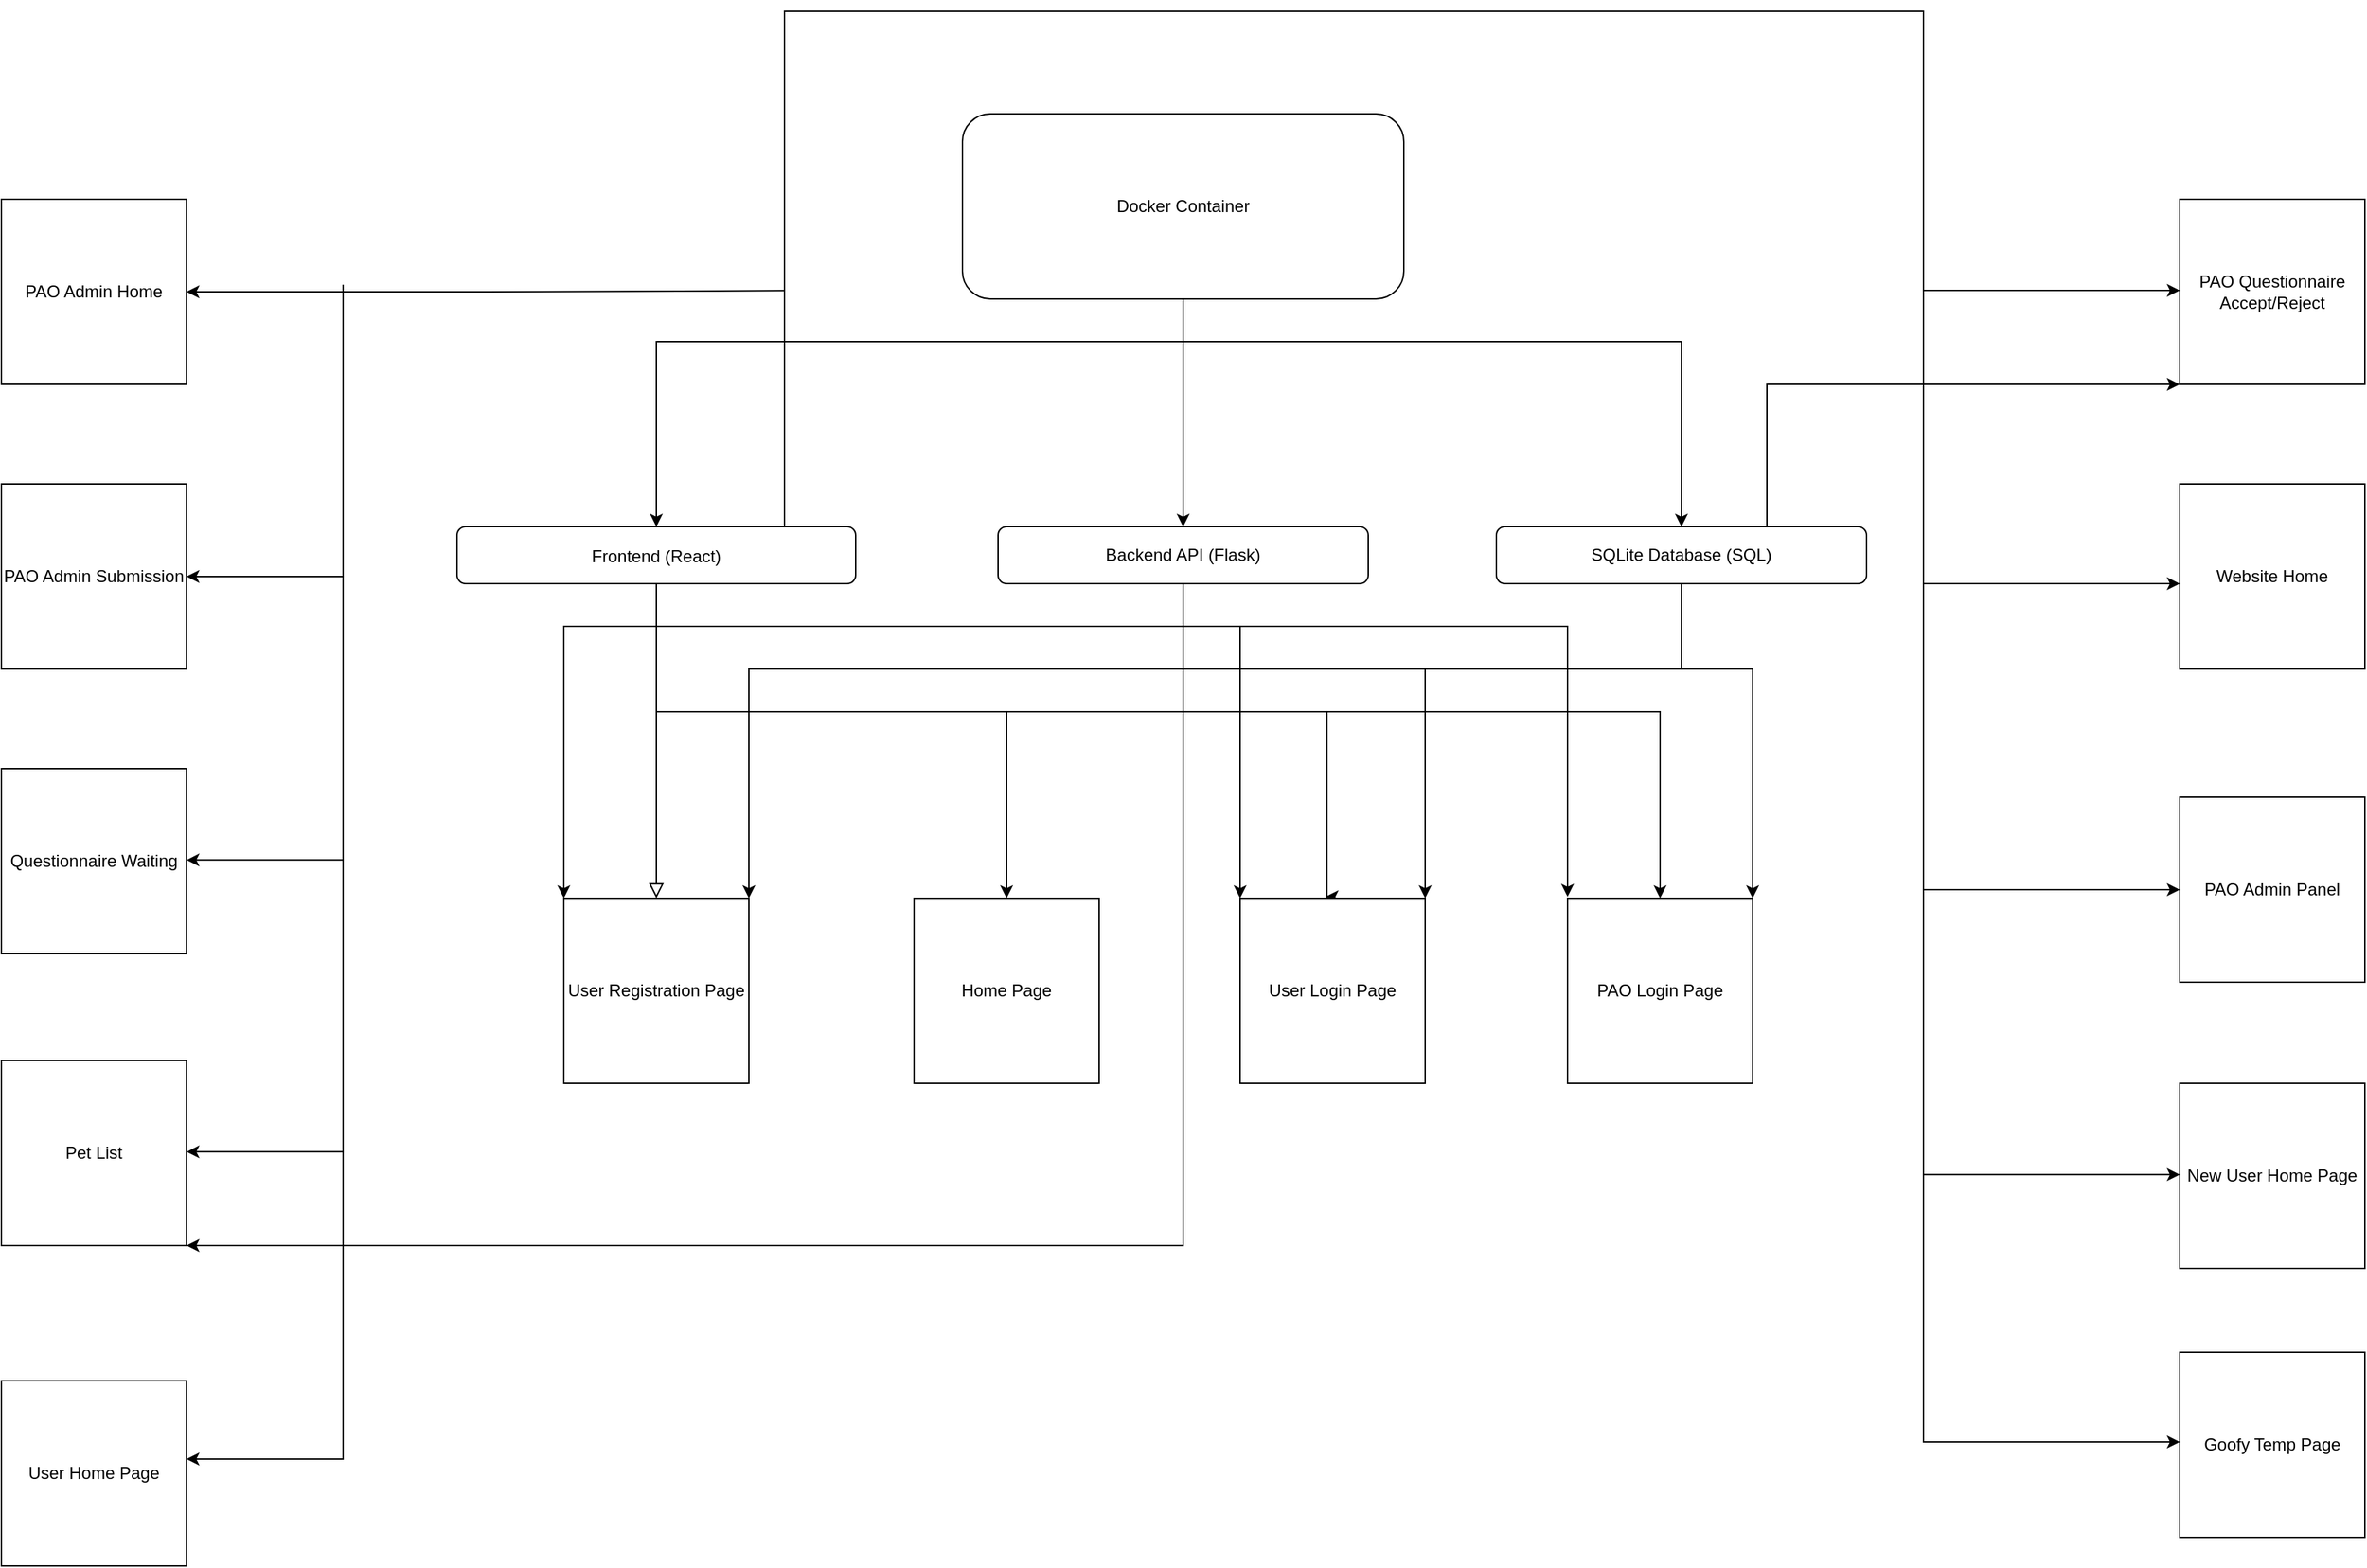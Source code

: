 <mxfile version="24.8.2">
  <diagram id="C5RBs43oDa-KdzZeNtuy" name="Page-1">
    <mxGraphModel grid="1" page="1" gridSize="10" guides="1" tooltips="1" connect="1" arrows="1" fold="1" pageScale="1" pageWidth="827" pageHeight="1169" math="0" shadow="0">
      <root>
        <mxCell id="WIyWlLk6GJQsqaUBKTNV-0" />
        <mxCell id="WIyWlLk6GJQsqaUBKTNV-1" parent="WIyWlLk6GJQsqaUBKTNV-0" />
        <mxCell id="WIyWlLk6GJQsqaUBKTNV-2" value="" style="rounded=0;html=1;jettySize=auto;orthogonalLoop=1;fontSize=11;endArrow=block;endFill=0;endSize=8;strokeWidth=1;shadow=0;labelBackgroundColor=none;edgeStyle=orthogonalEdgeStyle;entryX=0.5;entryY=0;entryDx=0;entryDy=0;" edge="1" parent="WIyWlLk6GJQsqaUBKTNV-1" source="WIyWlLk6GJQsqaUBKTNV-3" target="TJXBcUdPVtNGZC_TJ2o9-9">
          <mxGeometry relative="1" as="geometry">
            <mxPoint x="378" y="170" as="targetPoint" />
            <Array as="points">
              <mxPoint x="380" y="230" />
              <mxPoint x="380" y="230" />
            </Array>
          </mxGeometry>
        </mxCell>
        <mxCell id="7ZxIX56gei3QFjoK8vcH-0" style="edgeStyle=orthogonalEdgeStyle;rounded=0;orthogonalLoop=1;jettySize=auto;html=1;exitX=0.5;exitY=1;exitDx=0;exitDy=0;entryX=0.5;entryY=0;entryDx=0;entryDy=0;" edge="1" parent="WIyWlLk6GJQsqaUBKTNV-1" source="WIyWlLk6GJQsqaUBKTNV-3" target="TJXBcUdPVtNGZC_TJ2o9-12">
          <mxGeometry relative="1" as="geometry">
            <mxPoint x="1070" y="210" as="targetPoint" />
            <Array as="points">
              <mxPoint x="380" y="210" />
              <mxPoint x="1085" y="210" />
            </Array>
          </mxGeometry>
        </mxCell>
        <mxCell id="7ZxIX56gei3QFjoK8vcH-6" style="edgeStyle=orthogonalEdgeStyle;rounded=0;orthogonalLoop=1;jettySize=auto;html=1;exitX=0.5;exitY=1;exitDx=0;exitDy=0;entryX=0.5;entryY=0;entryDx=0;entryDy=0;" edge="1" parent="WIyWlLk6GJQsqaUBKTNV-1" source="WIyWlLk6GJQsqaUBKTNV-3" target="TJXBcUdPVtNGZC_TJ2o9-10">
          <mxGeometry relative="1" as="geometry">
            <mxPoint x="630" y="300" as="targetPoint" />
            <Array as="points">
              <mxPoint x="380" y="210" />
              <mxPoint x="626" y="210" />
            </Array>
          </mxGeometry>
        </mxCell>
        <mxCell id="7ZxIX56gei3QFjoK8vcH-7" style="edgeStyle=orthogonalEdgeStyle;rounded=0;orthogonalLoop=1;jettySize=auto;html=1;exitX=0.5;exitY=1;exitDx=0;exitDy=0;" edge="1" parent="WIyWlLk6GJQsqaUBKTNV-1" source="WIyWlLk6GJQsqaUBKTNV-3">
          <mxGeometry relative="1" as="geometry">
            <mxPoint x="850" y="340" as="targetPoint" />
            <Array as="points">
              <mxPoint x="380" y="210" />
              <mxPoint x="851" y="210" />
              <mxPoint x="851" y="340" />
            </Array>
          </mxGeometry>
        </mxCell>
        <mxCell id="7ZxIX56gei3QFjoK8vcH-33" style="edgeStyle=orthogonalEdgeStyle;rounded=0;orthogonalLoop=1;jettySize=auto;html=1;exitX=1;exitY=0.5;exitDx=0;exitDy=0;entryX=0;entryY=0.5;entryDx=0;entryDy=0;" edge="1" parent="WIyWlLk6GJQsqaUBKTNV-1">
          <mxGeometry relative="1" as="geometry">
            <mxPoint x="1450.0" y="723.0" as="targetPoint" />
            <mxPoint x="520.0" y="98" as="sourcePoint" />
            <Array as="points">
              <mxPoint x="470" y="98" />
              <mxPoint x="470" y="-282" />
              <mxPoint x="1270" y="-282" />
              <mxPoint x="1270" y="723" />
            </Array>
          </mxGeometry>
        </mxCell>
        <mxCell id="WIyWlLk6GJQsqaUBKTNV-3" value="&lt;p style=&quot;margin: 0px; font-style: normal; font-variant-caps: normal; font-stretch: normal; line-height: normal; font-size-adjust: none; font-kerning: auto; font-variant-alternates: normal; font-variant-ligatures: normal; font-variant-numeric: normal; font-variant-east-asian: normal; font-variant-position: normal; font-variant-emoji: normal; font-feature-settings: normal; font-optical-sizing: auto; font-variation-settings: normal;&quot;&gt;Frontend (React)&lt;/p&gt;" style="rounded=1;whiteSpace=wrap;html=1;fontSize=12;glass=0;strokeWidth=1;shadow=0;" vertex="1" parent="WIyWlLk6GJQsqaUBKTNV-1">
          <mxGeometry x="240" y="80" width="280" height="40" as="geometry" />
        </mxCell>
        <mxCell id="7ZxIX56gei3QFjoK8vcH-10" style="edgeStyle=orthogonalEdgeStyle;rounded=0;orthogonalLoop=1;jettySize=auto;html=1;exitX=0.5;exitY=1;exitDx=0;exitDy=0;entryX=0;entryY=0;entryDx=0;entryDy=0;" edge="1" parent="WIyWlLk6GJQsqaUBKTNV-1" source="TJXBcUdPVtNGZC_TJ2o9-2" target="TJXBcUdPVtNGZC_TJ2o9-9">
          <mxGeometry relative="1" as="geometry">
            <mxPoint x="320" y="340" as="targetPoint" />
            <Array as="points">
              <mxPoint x="750" y="150" />
              <mxPoint x="315" y="150" />
            </Array>
          </mxGeometry>
        </mxCell>
        <mxCell id="7ZxIX56gei3QFjoK8vcH-12" style="edgeStyle=orthogonalEdgeStyle;rounded=0;orthogonalLoop=1;jettySize=auto;html=1;exitX=0.5;exitY=1;exitDx=0;exitDy=0;entryX=0;entryY=0;entryDx=0;entryDy=0;" edge="1" parent="WIyWlLk6GJQsqaUBKTNV-1" source="TJXBcUdPVtNGZC_TJ2o9-2" target="TJXBcUdPVtNGZC_TJ2o9-11">
          <mxGeometry relative="1" as="geometry">
            <mxPoint x="800" y="340" as="targetPoint" />
            <Array as="points">
              <mxPoint x="750" y="150" />
              <mxPoint x="790" y="150" />
            </Array>
          </mxGeometry>
        </mxCell>
        <mxCell id="7ZxIX56gei3QFjoK8vcH-13" style="edgeStyle=orthogonalEdgeStyle;rounded=0;orthogonalLoop=1;jettySize=auto;html=1;exitX=0.5;exitY=1;exitDx=0;exitDy=0;" edge="1" parent="WIyWlLk6GJQsqaUBKTNV-1" source="TJXBcUdPVtNGZC_TJ2o9-2">
          <mxGeometry relative="1" as="geometry">
            <mxPoint x="1020" y="340" as="targetPoint" />
            <Array as="points">
              <mxPoint x="750" y="150" />
              <mxPoint x="1020" y="150" />
            </Array>
          </mxGeometry>
        </mxCell>
        <mxCell id="7ZxIX56gei3QFjoK8vcH-46" style="edgeStyle=orthogonalEdgeStyle;rounded=0;orthogonalLoop=1;jettySize=auto;html=1;exitX=0.5;exitY=1;exitDx=0;exitDy=0;entryX=1;entryY=1;entryDx=0;entryDy=0;" edge="1" parent="WIyWlLk6GJQsqaUBKTNV-1" source="TJXBcUdPVtNGZC_TJ2o9-2" target="TJXBcUdPVtNGZC_TJ2o9-15">
          <mxGeometry relative="1" as="geometry">
            <mxPoint x="750" y="590" as="targetPoint" />
            <Array as="points">
              <mxPoint x="750" y="585" />
            </Array>
          </mxGeometry>
        </mxCell>
        <mxCell id="TJXBcUdPVtNGZC_TJ2o9-2" value="Backend API (Flask)" style="rounded=1;whiteSpace=wrap;html=1;" vertex="1" parent="WIyWlLk6GJQsqaUBKTNV-1">
          <mxGeometry x="620" y="80" width="260" height="40" as="geometry" />
        </mxCell>
        <mxCell id="7ZxIX56gei3QFjoK8vcH-18" style="edgeStyle=orthogonalEdgeStyle;rounded=0;orthogonalLoop=1;jettySize=auto;html=1;exitX=0.5;exitY=1;exitDx=0;exitDy=0;entryX=1;entryY=0;entryDx=0;entryDy=0;" edge="1" parent="WIyWlLk6GJQsqaUBKTNV-1" source="TJXBcUdPVtNGZC_TJ2o9-3" target="TJXBcUdPVtNGZC_TJ2o9-9">
          <mxGeometry relative="1" as="geometry">
            <Array as="points">
              <mxPoint x="1100" y="180" />
              <mxPoint x="445" y="180" />
            </Array>
          </mxGeometry>
        </mxCell>
        <mxCell id="7ZxIX56gei3QFjoK8vcH-19" style="edgeStyle=orthogonalEdgeStyle;rounded=0;orthogonalLoop=1;jettySize=auto;html=1;entryX=1;entryY=0;entryDx=0;entryDy=0;" edge="1" parent="WIyWlLk6GJQsqaUBKTNV-1" source="TJXBcUdPVtNGZC_TJ2o9-3" target="TJXBcUdPVtNGZC_TJ2o9-11">
          <mxGeometry relative="1" as="geometry">
            <Array as="points">
              <mxPoint x="1100" y="180" />
              <mxPoint x="920" y="180" />
            </Array>
          </mxGeometry>
        </mxCell>
        <mxCell id="7ZxIX56gei3QFjoK8vcH-20" style="edgeStyle=orthogonalEdgeStyle;rounded=0;orthogonalLoop=1;jettySize=auto;html=1;exitX=0.5;exitY=1;exitDx=0;exitDy=0;entryX=1;entryY=0;entryDx=0;entryDy=0;" edge="1" parent="WIyWlLk6GJQsqaUBKTNV-1" source="TJXBcUdPVtNGZC_TJ2o9-3" target="TJXBcUdPVtNGZC_TJ2o9-12">
          <mxGeometry relative="1" as="geometry">
            <Array as="points">
              <mxPoint x="1100" y="180" />
              <mxPoint x="1150" y="180" />
            </Array>
          </mxGeometry>
        </mxCell>
        <mxCell id="7ZxIX56gei3QFjoK8vcH-47" style="edgeStyle=orthogonalEdgeStyle;rounded=0;orthogonalLoop=1;jettySize=auto;html=1;exitX=1;exitY=0.5;exitDx=0;exitDy=0;entryX=0;entryY=1;entryDx=0;entryDy=0;" edge="1" parent="WIyWlLk6GJQsqaUBKTNV-1" source="TJXBcUdPVtNGZC_TJ2o9-3" target="7ZxIX56gei3QFjoK8vcH-22">
          <mxGeometry relative="1" as="geometry">
            <mxPoint x="1250.0" y="-20" as="targetPoint" />
            <Array as="points">
              <mxPoint x="1160" y="100" />
              <mxPoint x="1160" y="-20" />
            </Array>
          </mxGeometry>
        </mxCell>
        <mxCell id="TJXBcUdPVtNGZC_TJ2o9-3" value="SQLite Database (SQL)" style="rounded=1;whiteSpace=wrap;html=1;" vertex="1" parent="WIyWlLk6GJQsqaUBKTNV-1">
          <mxGeometry x="970" y="80" width="260" height="40" as="geometry" />
        </mxCell>
        <mxCell id="TJXBcUdPVtNGZC_TJ2o9-6" style="edgeStyle=orthogonalEdgeStyle;rounded=0;orthogonalLoop=1;jettySize=auto;html=1;entryX=0.5;entryY=0;entryDx=0;entryDy=0;" edge="1" parent="WIyWlLk6GJQsqaUBKTNV-1" source="TJXBcUdPVtNGZC_TJ2o9-5" target="WIyWlLk6GJQsqaUBKTNV-3">
          <mxGeometry relative="1" as="geometry">
            <Array as="points">
              <mxPoint x="750" y="-50" />
              <mxPoint x="380" y="-50" />
            </Array>
          </mxGeometry>
        </mxCell>
        <mxCell id="TJXBcUdPVtNGZC_TJ2o9-7" style="edgeStyle=orthogonalEdgeStyle;rounded=0;orthogonalLoop=1;jettySize=auto;html=1;entryX=0.5;entryY=0;entryDx=0;entryDy=0;" edge="1" parent="WIyWlLk6GJQsqaUBKTNV-1" source="TJXBcUdPVtNGZC_TJ2o9-5" target="TJXBcUdPVtNGZC_TJ2o9-2">
          <mxGeometry relative="1" as="geometry" />
        </mxCell>
        <mxCell id="TJXBcUdPVtNGZC_TJ2o9-8" style="edgeStyle=orthogonalEdgeStyle;rounded=0;orthogonalLoop=1;jettySize=auto;html=1;entryX=0.5;entryY=0;entryDx=0;entryDy=0;" edge="1" parent="WIyWlLk6GJQsqaUBKTNV-1" source="TJXBcUdPVtNGZC_TJ2o9-5" target="TJXBcUdPVtNGZC_TJ2o9-3">
          <mxGeometry relative="1" as="geometry">
            <Array as="points">
              <mxPoint x="750" y="-50" />
              <mxPoint x="1100" y="-50" />
            </Array>
          </mxGeometry>
        </mxCell>
        <mxCell id="TJXBcUdPVtNGZC_TJ2o9-5" value="Docker Container" style="rounded=1;whiteSpace=wrap;html=1;" vertex="1" parent="WIyWlLk6GJQsqaUBKTNV-1">
          <mxGeometry x="595" y="-210" width="310" height="130" as="geometry" />
        </mxCell>
        <mxCell id="TJXBcUdPVtNGZC_TJ2o9-9" value="User Registration Page" style="whiteSpace=wrap;html=1;aspect=fixed;" vertex="1" parent="WIyWlLk6GJQsqaUBKTNV-1">
          <mxGeometry x="315" y="341" width="130" height="130" as="geometry" />
        </mxCell>
        <mxCell id="TJXBcUdPVtNGZC_TJ2o9-10" value="Home Page" style="whiteSpace=wrap;html=1;aspect=fixed;" vertex="1" parent="WIyWlLk6GJQsqaUBKTNV-1">
          <mxGeometry x="561" y="341" width="130" height="130" as="geometry" />
        </mxCell>
        <mxCell id="TJXBcUdPVtNGZC_TJ2o9-11" value="User Login Page" style="whiteSpace=wrap;html=1;aspect=fixed;" vertex="1" parent="WIyWlLk6GJQsqaUBKTNV-1">
          <mxGeometry x="790" y="341" width="130" height="130" as="geometry" />
        </mxCell>
        <mxCell id="TJXBcUdPVtNGZC_TJ2o9-12" value="PAO Login Page" style="whiteSpace=wrap;html=1;aspect=fixed;" vertex="1" parent="WIyWlLk6GJQsqaUBKTNV-1">
          <mxGeometry x="1020" y="341" width="130" height="130" as="geometry" />
        </mxCell>
        <mxCell id="TJXBcUdPVtNGZC_TJ2o9-14" value="Website Home" style="whiteSpace=wrap;html=1;aspect=fixed;" vertex="1" parent="WIyWlLk6GJQsqaUBKTNV-1">
          <mxGeometry x="1450" y="50" width="130" height="130" as="geometry" />
        </mxCell>
        <mxCell id="TJXBcUdPVtNGZC_TJ2o9-15" value="Pet List" style="whiteSpace=wrap;html=1;aspect=fixed;" vertex="1" parent="WIyWlLk6GJQsqaUBKTNV-1">
          <mxGeometry x="-80" y="455" width="130" height="130" as="geometry" />
        </mxCell>
        <mxCell id="TJXBcUdPVtNGZC_TJ2o9-16" value="PAO Admin Panel" style="whiteSpace=wrap;html=1;aspect=fixed;" vertex="1" parent="WIyWlLk6GJQsqaUBKTNV-1">
          <mxGeometry x="1450" y="270" width="130" height="130" as="geometry" />
        </mxCell>
        <mxCell id="7ZxIX56gei3QFjoK8vcH-21" value="New User Home Page" style="whiteSpace=wrap;html=1;aspect=fixed;" vertex="1" parent="WIyWlLk6GJQsqaUBKTNV-1">
          <mxGeometry x="1450" y="471" width="130" height="130" as="geometry" />
        </mxCell>
        <mxCell id="7ZxIX56gei3QFjoK8vcH-22" value="PAO Questionnaire Accept/Reject" style="whiteSpace=wrap;html=1;aspect=fixed;" vertex="1" parent="WIyWlLk6GJQsqaUBKTNV-1">
          <mxGeometry x="1450" y="-150" width="130" height="130" as="geometry" />
        </mxCell>
        <mxCell id="7ZxIX56gei3QFjoK8vcH-23" value="PAO Admin Home" style="whiteSpace=wrap;html=1;aspect=fixed;" vertex="1" parent="WIyWlLk6GJQsqaUBKTNV-1">
          <mxGeometry x="-80" y="-150" width="130" height="130" as="geometry" />
        </mxCell>
        <mxCell id="7ZxIX56gei3QFjoK8vcH-24" value="PAO Admin Submission" style="whiteSpace=wrap;html=1;aspect=fixed;" vertex="1" parent="WIyWlLk6GJQsqaUBKTNV-1">
          <mxGeometry x="-80" y="50" width="130" height="130" as="geometry" />
        </mxCell>
        <mxCell id="7ZxIX56gei3QFjoK8vcH-26" value="Questionnaire Waiting" style="whiteSpace=wrap;html=1;aspect=fixed;" vertex="1" parent="WIyWlLk6GJQsqaUBKTNV-1">
          <mxGeometry x="-80" y="250" width="130" height="130" as="geometry" />
        </mxCell>
        <mxCell id="7ZxIX56gei3QFjoK8vcH-27" value="User Home Page" style="whiteSpace=wrap;html=1;aspect=fixed;" vertex="1" parent="WIyWlLk6GJQsqaUBKTNV-1">
          <mxGeometry x="-80" y="680" width="130" height="130" as="geometry" />
        </mxCell>
        <mxCell id="7ZxIX56gei3QFjoK8vcH-28" value="Goofy Temp Page" style="whiteSpace=wrap;html=1;aspect=fixed;" vertex="1" parent="WIyWlLk6GJQsqaUBKTNV-1">
          <mxGeometry x="1450" y="660" width="130" height="130" as="geometry" />
        </mxCell>
        <mxCell id="7ZxIX56gei3QFjoK8vcH-34" value="" style="endArrow=classic;html=1;rounded=0;entryX=0;entryY=0.5;entryDx=0;entryDy=0;" edge="1" parent="WIyWlLk6GJQsqaUBKTNV-1" target="TJXBcUdPVtNGZC_TJ2o9-16">
          <mxGeometry width="50" height="50" relative="1" as="geometry">
            <mxPoint x="1270" y="335" as="sourcePoint" />
            <mxPoint x="2010" y="280" as="targetPoint" />
          </mxGeometry>
        </mxCell>
        <mxCell id="7ZxIX56gei3QFjoK8vcH-35" value="" style="endArrow=classic;html=1;rounded=0;entryX=0;entryY=0.5;entryDx=0;entryDy=0;" edge="1" parent="WIyWlLk6GJQsqaUBKTNV-1">
          <mxGeometry width="50" height="50" relative="1" as="geometry">
            <mxPoint x="1270" y="535.17" as="sourcePoint" />
            <mxPoint x="1450" y="535.17" as="targetPoint" />
          </mxGeometry>
        </mxCell>
        <mxCell id="7ZxIX56gei3QFjoK8vcH-36" value="&lt;span style=&quot;caret-color: rgba(0, 0, 0, 0); color: rgba(0, 0, 0, 0); font-family: monospace; font-size: 0px; text-align: start; background-color: rgb(251, 251, 251);&quot;&gt;%3CmxGraphModel%3E%3Croot%3E%3CmxCell%20id%3D%220%22%2F%3E%3CmxCell%20id%3D%221%22%20parent%3D%220%22%2F%3E%3CmxCell%20id%3D%222%22%20value%3D%22%22%20style%3D%22endArrow%3Dclassic%3Bhtml%3D1%3Brounded%3D0%3BentryX%3D0%3BentryY%3D0.5%3BentryDx%3D0%3BentryDy%3D0%3B%22%20edge%3D%221%22%20parent%3D%221%22%3E%3CmxGeometry%20width%3D%2250%22%20height%3D%2250%22%20relative%3D%221%22%20as%3D%22geometry%22%3E%3CmxPoint%20x%3D%221270%22%20y%3D%22335%22%20as%3D%22sourcePoint%22%2F%3E%3CmxPoint%20x%3D%221450%22%20y%3D%22335%22%20as%3D%22targetPoint%22%2F%3E%3C%2FmxGeometry%3E%3C%2FmxCell%3E%3C%2Froot%3E%3C%2FmxGraphModel%3E&lt;/span&gt;" style="endArrow=classic;html=1;rounded=0;entryX=0;entryY=0.5;entryDx=0;entryDy=0;" edge="1" parent="WIyWlLk6GJQsqaUBKTNV-1">
          <mxGeometry width="50" height="50" relative="1" as="geometry">
            <mxPoint x="1270" y="120" as="sourcePoint" />
            <mxPoint x="1450" y="120" as="targetPoint" />
          </mxGeometry>
        </mxCell>
        <mxCell id="7ZxIX56gei3QFjoK8vcH-37" value="&lt;span style=&quot;caret-color: rgba(0, 0, 0, 0); color: rgba(0, 0, 0, 0); font-family: monospace; font-size: 0px; text-align: start; background-color: rgb(251, 251, 251);&quot;&gt;%3CmxGraphModel%3E%3Croot%3E%3CmxCell%20id%3D%220%22%2F%3E%3CmxCell%20id%3D%221%22%20parent%3D%220%22%2F%3E%3CmxCell%20id%3D%222%22%20value%3D%22%22%20style%3D%22endArrow%3Dclassic%3Bhtml%3D1%3Brounded%3D0%3BentryX%3D0%3BentryY%3D0.5%3BentryDx%3D0%3BentryDy%3D0%3B%22%20edge%3D%221%22%20parent%3D%221%22%3E%3CmxGeometry%20width%3D%2250%22%20height%3D%2250%22%20relative%3D%221%22%20as%3D%22geometry%22%3E%3CmxPoint%20x%3D%221270%22%20y%3D%22335%22%20as%3D%22sourcePoint%22%2F%3E%3CmxPoint%20x%3D%221450%22%20y%3D%22335%22%20as%3D%22targetPoint%22%2F%3E%3C%2FmxGeometry%3E%3C%2FmxCell%3E%3C%2Froot%3E%3C%2FmxGraphModel%3E&lt;/span&gt;" style="endArrow=classic;html=1;rounded=0;entryX=0;entryY=0.5;entryDx=0;entryDy=0;" edge="1" parent="WIyWlLk6GJQsqaUBKTNV-1">
          <mxGeometry width="50" height="50" relative="1" as="geometry">
            <mxPoint x="1270" y="-86" as="sourcePoint" />
            <mxPoint x="1450" y="-86" as="targetPoint" />
          </mxGeometry>
        </mxCell>
        <mxCell id="7ZxIX56gei3QFjoK8vcH-38" value="" style="endArrow=classic;html=1;rounded=0;" edge="1" parent="WIyWlLk6GJQsqaUBKTNV-1">
          <mxGeometry width="50" height="50" relative="1" as="geometry">
            <mxPoint x="470" y="-85.83" as="sourcePoint" />
            <mxPoint x="50" y="-85" as="targetPoint" />
            <Array as="points">
              <mxPoint x="260" y="-85" />
              <mxPoint x="160" y="-85" />
            </Array>
          </mxGeometry>
        </mxCell>
        <mxCell id="7ZxIX56gei3QFjoK8vcH-40" value="" style="endArrow=classic;html=1;rounded=0;entryX=1;entryY=0.5;entryDx=0;entryDy=0;" edge="1" parent="WIyWlLk6GJQsqaUBKTNV-1">
          <mxGeometry width="50" height="50" relative="1" as="geometry">
            <mxPoint x="160" y="-90" as="sourcePoint" />
            <mxPoint x="50" y="735" as="targetPoint" />
            <Array as="points">
              <mxPoint x="160" y="735" />
            </Array>
          </mxGeometry>
        </mxCell>
        <mxCell id="7ZxIX56gei3QFjoK8vcH-43" value="" style="endArrow=classic;html=1;rounded=0;entryX=1;entryY=0.5;entryDx=0;entryDy=0;" edge="1" parent="WIyWlLk6GJQsqaUBKTNV-1" target="7ZxIX56gei3QFjoK8vcH-24">
          <mxGeometry width="50" height="50" relative="1" as="geometry">
            <mxPoint x="160" y="115" as="sourcePoint" />
            <mxPoint x="140" y="80" as="targetPoint" />
          </mxGeometry>
        </mxCell>
        <mxCell id="7ZxIX56gei3QFjoK8vcH-44" value="" style="endArrow=classic;html=1;rounded=0;entryX=1;entryY=0.5;entryDx=0;entryDy=0;" edge="1" parent="WIyWlLk6GJQsqaUBKTNV-1">
          <mxGeometry width="50" height="50" relative="1" as="geometry">
            <mxPoint x="160" y="314.17" as="sourcePoint" />
            <mxPoint x="50" y="314.17" as="targetPoint" />
          </mxGeometry>
        </mxCell>
        <mxCell id="7ZxIX56gei3QFjoK8vcH-45" value="" style="endArrow=classic;html=1;rounded=0;entryX=1;entryY=0.5;entryDx=0;entryDy=0;" edge="1" parent="WIyWlLk6GJQsqaUBKTNV-1">
          <mxGeometry width="50" height="50" relative="1" as="geometry">
            <mxPoint x="160" y="519.17" as="sourcePoint" />
            <mxPoint x="50" y="519.17" as="targetPoint" />
          </mxGeometry>
        </mxCell>
        <mxCell id="7hntRUeOx4rwW0876vjf-2" value="" style="shape=image;verticalLabelPosition=bottom;labelBackgroundColor=default;verticalAlign=top;aspect=fixed;imageAspect=0;image=https://upload.wikimedia.org/wikipedia/commons/thumb/a/a7/React-icon.svg/512px-React-icon.svg.png;" vertex="1" parent="WIyWlLk6GJQsqaUBKTNV-1">
          <mxGeometry x="317" y="430" width="32" height="28.5" as="geometry" />
        </mxCell>
        <mxCell id="7hntRUeOx4rwW0876vjf-3" value="" style="shape=image;verticalLabelPosition=bottom;labelBackgroundColor=default;verticalAlign=top;aspect=fixed;imageAspect=0;image=https://upload.wikimedia.org/wikipedia/commons/thumb/c/c3/Python-logo-notext.svg/1200px-Python-logo-notext.svg.png;" vertex="1" parent="WIyWlLk6GJQsqaUBKTNV-1">
          <mxGeometry x="357.95" y="432" width="26.1" height="28.65" as="geometry" />
        </mxCell>
        <mxCell id="7hntRUeOx4rwW0876vjf-7" value="" style="shape=image;verticalLabelPosition=bottom;labelBackgroundColor=default;verticalAlign=top;aspect=fixed;imageAspect=0;image=https://miro.medium.com/v2/resize:fit:852/1*vh9pHJkqksf3wtmYodIyNg.jpeg;" vertex="1" parent="WIyWlLk6GJQsqaUBKTNV-1">
          <mxGeometry x="389.05" y="434.74" width="55.05" height="23.26" as="geometry" />
        </mxCell>
        <mxCell id="7hntRUeOx4rwW0876vjf-8" value="" style="shape=image;verticalLabelPosition=bottom;labelBackgroundColor=default;verticalAlign=top;aspect=fixed;imageAspect=0;image=https://upload.wikimedia.org/wikipedia/commons/thumb/a/a7/React-icon.svg/512px-React-icon.svg.png;" vertex="1" parent="WIyWlLk6GJQsqaUBKTNV-1">
          <mxGeometry x="610" y="432" width="32" height="28.5" as="geometry" />
        </mxCell>
        <mxCell id="7hntRUeOx4rwW0876vjf-9" value="" style="shape=image;verticalLabelPosition=bottom;labelBackgroundColor=default;verticalAlign=top;aspect=fixed;imageAspect=0;image=https://upload.wikimedia.org/wikipedia/commons/thumb/a/a7/React-icon.svg/512px-React-icon.svg.png;" vertex="1" parent="WIyWlLk6GJQsqaUBKTNV-1">
          <mxGeometry x="795" y="434.74" width="32" height="28.5" as="geometry" />
        </mxCell>
        <mxCell id="7hntRUeOx4rwW0876vjf-10" value="" style="shape=image;verticalLabelPosition=bottom;labelBackgroundColor=default;verticalAlign=top;aspect=fixed;imageAspect=0;image=https://upload.wikimedia.org/wikipedia/commons/thumb/c/c3/Python-logo-notext.svg/1200px-Python-logo-notext.svg.png;" vertex="1" parent="WIyWlLk6GJQsqaUBKTNV-1">
          <mxGeometry x="830" y="434.74" width="26.1" height="28.65" as="geometry" />
        </mxCell>
        <mxCell id="7hntRUeOx4rwW0876vjf-11" value="" style="shape=image;verticalLabelPosition=bottom;labelBackgroundColor=default;verticalAlign=top;aspect=fixed;imageAspect=0;image=https://miro.medium.com/v2/resize:fit:852/1*vh9pHJkqksf3wtmYodIyNg.jpeg;" vertex="1" parent="WIyWlLk6GJQsqaUBKTNV-1">
          <mxGeometry x="862.95" y="438.98" width="55.05" height="23.26" as="geometry" />
        </mxCell>
        <mxCell id="7hntRUeOx4rwW0876vjf-12" value="" style="shape=image;verticalLabelPosition=bottom;labelBackgroundColor=default;verticalAlign=top;aspect=fixed;imageAspect=0;image=https://upload.wikimedia.org/wikipedia/commons/thumb/a/a7/React-icon.svg/512px-React-icon.svg.png;" vertex="1" parent="WIyWlLk6GJQsqaUBKTNV-1">
          <mxGeometry x="1020" y="434.74" width="32" height="28.5" as="geometry" />
        </mxCell>
        <mxCell id="7hntRUeOx4rwW0876vjf-13" value="" style="shape=image;verticalLabelPosition=bottom;labelBackgroundColor=default;verticalAlign=top;aspect=fixed;imageAspect=0;image=https://upload.wikimedia.org/wikipedia/commons/thumb/c/c3/Python-logo-notext.svg/1200px-Python-logo-notext.svg.png;" vertex="1" parent="WIyWlLk6GJQsqaUBKTNV-1">
          <mxGeometry x="1060" y="436.29" width="26.1" height="28.65" as="geometry" />
        </mxCell>
        <mxCell id="7hntRUeOx4rwW0876vjf-14" value="" style="shape=image;verticalLabelPosition=bottom;labelBackgroundColor=default;verticalAlign=top;aspect=fixed;imageAspect=0;image=https://miro.medium.com/v2/resize:fit:852/1*vh9pHJkqksf3wtmYodIyNg.jpeg;" vertex="1" parent="WIyWlLk6GJQsqaUBKTNV-1">
          <mxGeometry x="1094.95" y="439.98" width="55.05" height="23.26" as="geometry" />
        </mxCell>
        <mxCell id="7hntRUeOx4rwW0876vjf-15" value="" style="shape=image;verticalLabelPosition=bottom;labelBackgroundColor=default;verticalAlign=top;aspect=fixed;imageAspect=0;image=https://upload.wikimedia.org/wikipedia/commons/thumb/a/a7/React-icon.svg/512px-React-icon.svg.png;" vertex="1" parent="WIyWlLk6GJQsqaUBKTNV-1">
          <mxGeometry x="-31" y="-60" width="32" height="28.5" as="geometry" />
        </mxCell>
        <mxCell id="7hntRUeOx4rwW0876vjf-16" value="" style="shape=image;verticalLabelPosition=bottom;labelBackgroundColor=default;verticalAlign=top;aspect=fixed;imageAspect=0;image=https://upload.wikimedia.org/wikipedia/commons/thumb/a/a7/React-icon.svg/512px-React-icon.svg.png;" vertex="1" parent="WIyWlLk6GJQsqaUBKTNV-1">
          <mxGeometry x="-31" y="130" width="32" height="28.5" as="geometry" />
        </mxCell>
        <mxCell id="7hntRUeOx4rwW0876vjf-18" value="" style="shape=image;verticalLabelPosition=bottom;labelBackgroundColor=default;verticalAlign=top;aspect=fixed;imageAspect=0;image=https://upload.wikimedia.org/wikipedia/commons/thumb/a/a7/React-icon.svg/512px-React-icon.svg.png;" vertex="1" parent="WIyWlLk6GJQsqaUBKTNV-1">
          <mxGeometry x="-32" y="341" width="32" height="28.5" as="geometry" />
        </mxCell>
        <mxCell id="7hntRUeOx4rwW0876vjf-19" value="" style="shape=image;verticalLabelPosition=bottom;labelBackgroundColor=default;verticalAlign=top;aspect=fixed;imageAspect=0;image=https://upload.wikimedia.org/wikipedia/commons/thumb/a/a7/React-icon.svg/512px-React-icon.svg.png;" vertex="1" parent="WIyWlLk6GJQsqaUBKTNV-1">
          <mxGeometry x="-31" y="761.5" width="32" height="28.5" as="geometry" />
        </mxCell>
        <mxCell id="7hntRUeOx4rwW0876vjf-20" value="" style="shape=image;verticalLabelPosition=bottom;labelBackgroundColor=default;verticalAlign=top;aspect=fixed;imageAspect=0;image=https://upload.wikimedia.org/wikipedia/commons/thumb/a/a7/React-icon.svg/512px-React-icon.svg.png;" vertex="1" parent="WIyWlLk6GJQsqaUBKTNV-1">
          <mxGeometry x="-50" y="540.15" width="32" height="28.5" as="geometry" />
        </mxCell>
        <mxCell id="7hntRUeOx4rwW0876vjf-22" value="" style="shape=image;verticalLabelPosition=bottom;labelBackgroundColor=default;verticalAlign=top;aspect=fixed;imageAspect=0;image=https://upload.wikimedia.org/wikipedia/commons/thumb/c/c3/Python-logo-notext.svg/1200px-Python-logo-notext.svg.png;" vertex="1" parent="WIyWlLk6GJQsqaUBKTNV-1">
          <mxGeometry x="-10" y="540" width="26.1" height="28.65" as="geometry" />
        </mxCell>
        <mxCell id="7hntRUeOx4rwW0876vjf-24" value="" style="shape=image;verticalLabelPosition=bottom;labelBackgroundColor=default;verticalAlign=top;aspect=fixed;imageAspect=0;image=https://miro.medium.com/v2/resize:fit:852/1*vh9pHJkqksf3wtmYodIyNg.jpeg;" vertex="1" parent="WIyWlLk6GJQsqaUBKTNV-1">
          <mxGeometry x="1510" y="-54.76" width="55.05" height="23.26" as="geometry" />
        </mxCell>
        <mxCell id="7hntRUeOx4rwW0876vjf-25" value="" style="shape=image;verticalLabelPosition=bottom;labelBackgroundColor=default;verticalAlign=top;aspect=fixed;imageAspect=0;image=https://upload.wikimedia.org/wikipedia/commons/thumb/a/a7/React-icon.svg/512px-React-icon.svg.png;" vertex="1" parent="WIyWlLk6GJQsqaUBKTNV-1">
          <mxGeometry x="1470" y="-60" width="32" height="28.5" as="geometry" />
        </mxCell>
        <mxCell id="7hntRUeOx4rwW0876vjf-26" value="" style="shape=image;verticalLabelPosition=bottom;labelBackgroundColor=default;verticalAlign=top;aspect=fixed;imageAspect=0;image=https://upload.wikimedia.org/wikipedia/commons/thumb/a/a7/React-icon.svg/512px-React-icon.svg.png;" vertex="1" parent="WIyWlLk6GJQsqaUBKTNV-1">
          <mxGeometry x="1499" y="140" width="32" height="28.5" as="geometry" />
        </mxCell>
        <mxCell id="7hntRUeOx4rwW0876vjf-27" value="" style="shape=image;verticalLabelPosition=bottom;labelBackgroundColor=default;verticalAlign=top;aspect=fixed;imageAspect=0;image=https://upload.wikimedia.org/wikipedia/commons/thumb/a/a7/React-icon.svg/512px-React-icon.svg.png;" vertex="1" parent="WIyWlLk6GJQsqaUBKTNV-1">
          <mxGeometry x="1499" y="360" width="32" height="28.5" as="geometry" />
        </mxCell>
        <mxCell id="7hntRUeOx4rwW0876vjf-28" value="" style="shape=image;verticalLabelPosition=bottom;labelBackgroundColor=default;verticalAlign=top;aspect=fixed;imageAspect=0;image=https://upload.wikimedia.org/wikipedia/commons/thumb/a/a7/React-icon.svg/512px-React-icon.svg.png;" vertex="1" parent="WIyWlLk6GJQsqaUBKTNV-1">
          <mxGeometry x="1499" y="556" width="32" height="28.5" as="geometry" />
        </mxCell>
        <mxCell id="7hntRUeOx4rwW0876vjf-29" value="" style="shape=image;verticalLabelPosition=bottom;labelBackgroundColor=default;verticalAlign=top;aspect=fixed;imageAspect=0;image=https://upload.wikimedia.org/wikipedia/commons/thumb/a/a7/React-icon.svg/512px-React-icon.svg.png;" vertex="1" parent="WIyWlLk6GJQsqaUBKTNV-1">
          <mxGeometry x="1499" y="750" width="32" height="28.5" as="geometry" />
        </mxCell>
      </root>
    </mxGraphModel>
  </diagram>
</mxfile>
